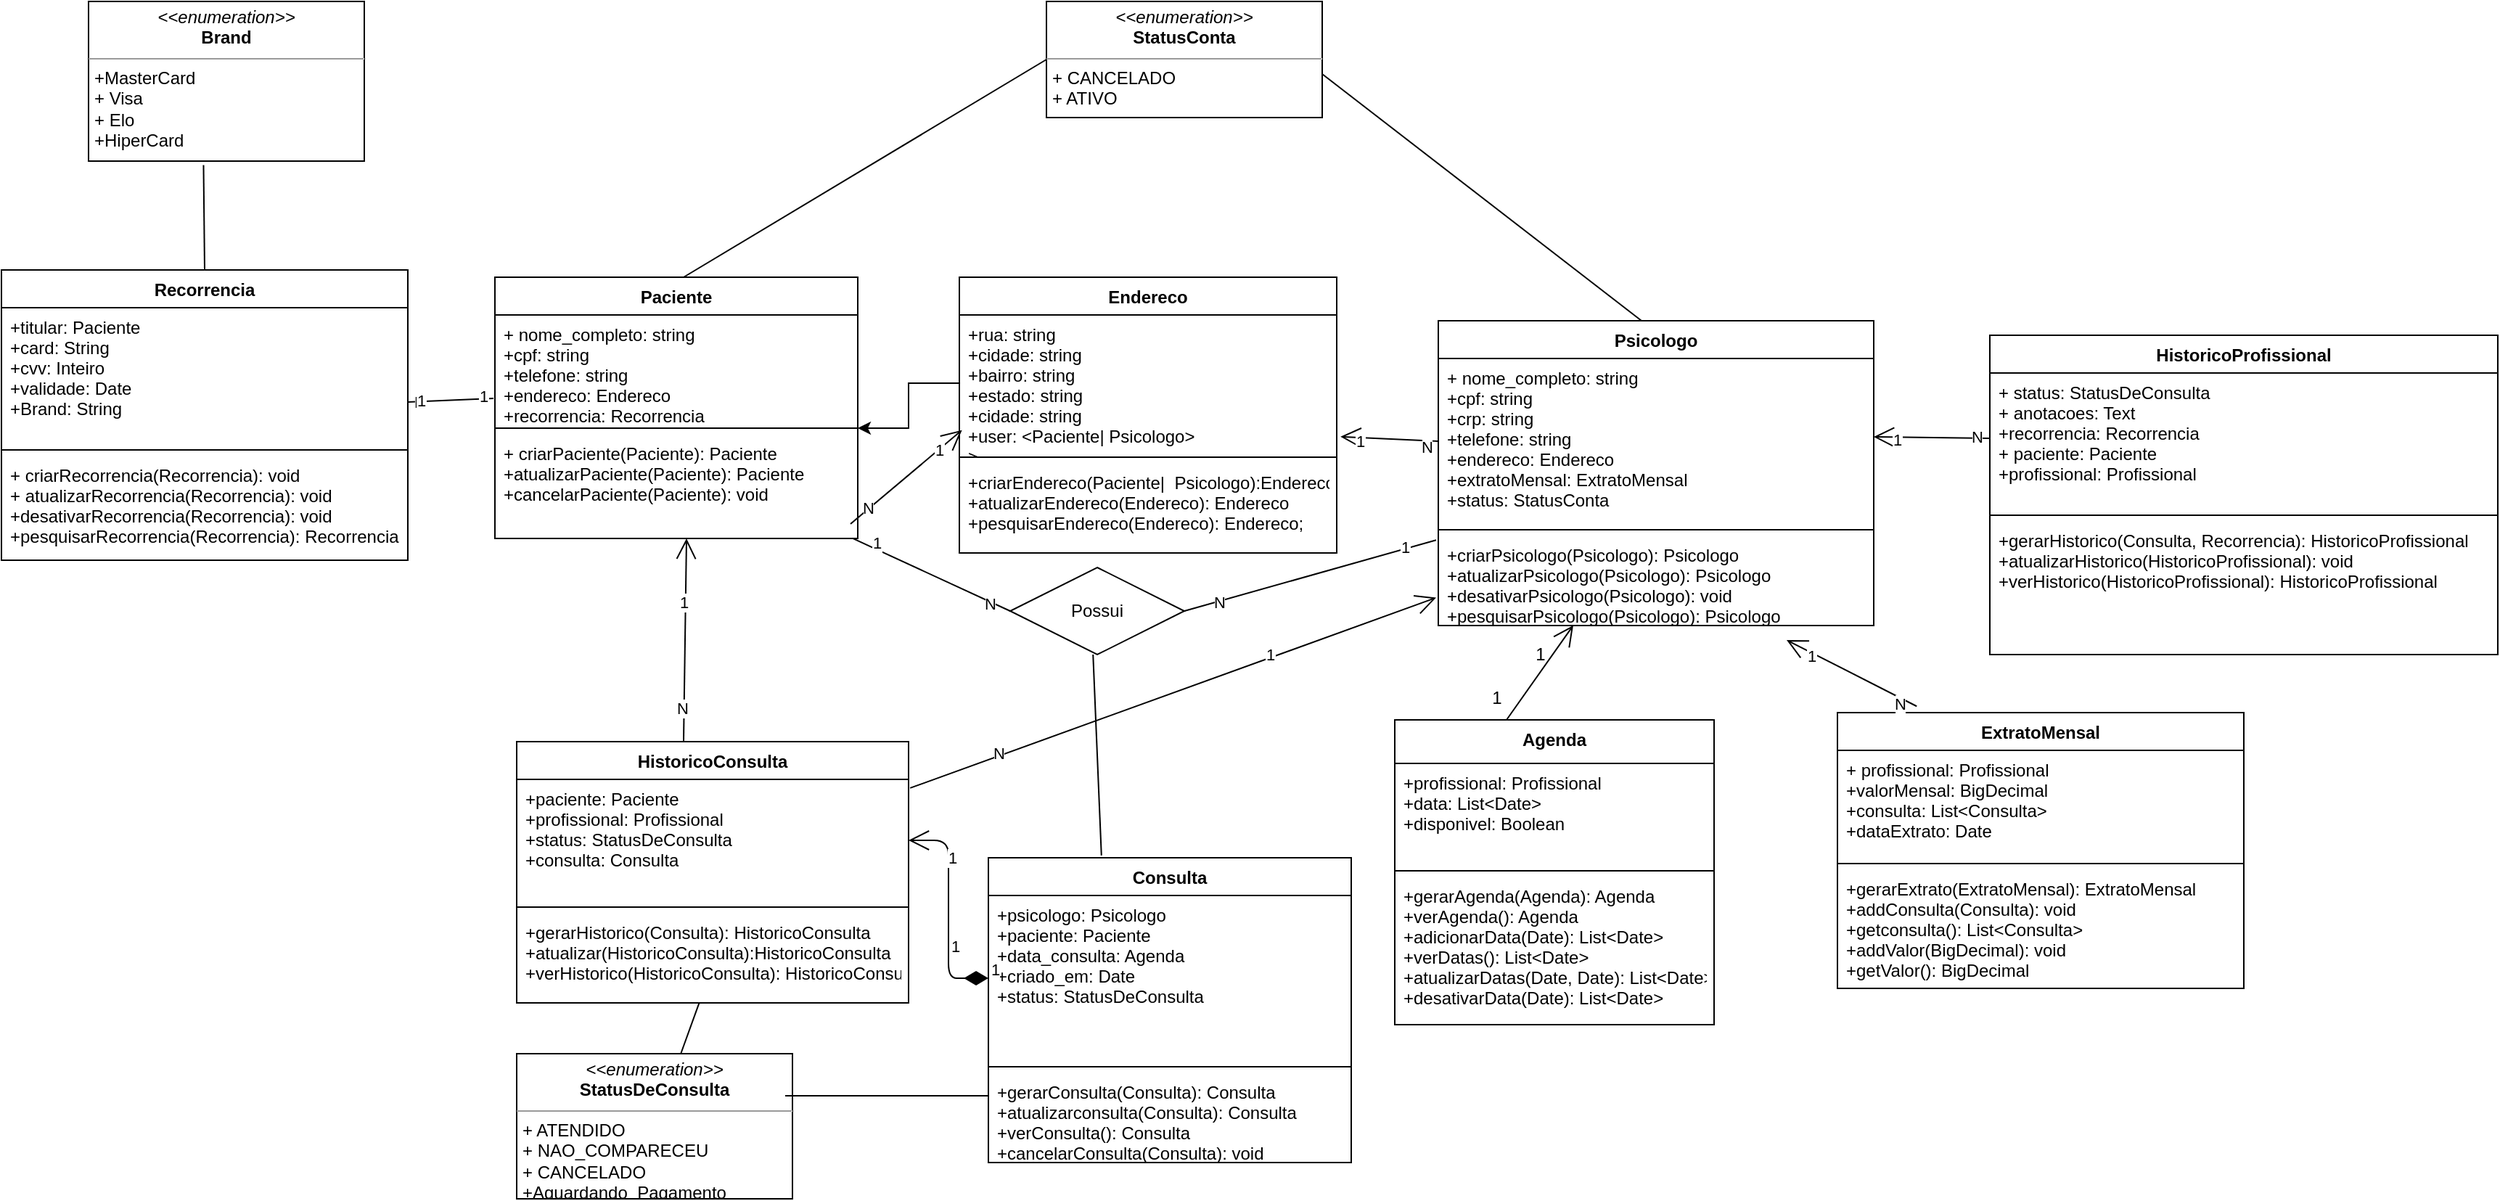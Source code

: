 <mxfile version="15.2.9" type="github">
  <diagram id="jDzh6b0EY1DDTG7NEnju" name="Page-1">
    <mxGraphModel dx="3290" dy="2338" grid="1" gridSize="10" guides="1" tooltips="1" connect="1" arrows="1" fold="1" page="1" pageScale="1" pageWidth="827" pageHeight="1169" math="0" shadow="0">
      <root>
        <mxCell id="0" />
        <mxCell id="1" parent="0" />
        <mxCell id="z8VnNkZn5Uiw-aOC0Rhq-9" value="Paciente" style="swimlane;fontStyle=1;align=center;verticalAlign=top;childLayout=stackLayout;horizontal=1;startSize=26;horizontalStack=0;resizeParent=1;resizeParentMax=0;resizeLast=0;collapsible=1;marginBottom=0;" parent="1" vertex="1">
          <mxGeometry x="160" width="250" height="180" as="geometry" />
        </mxCell>
        <mxCell id="z8VnNkZn5Uiw-aOC0Rhq-10" value="+ nome_completo: string&#xa;+cpf: string&#xa;+telefone: string&#xa;+endereco: Endereco&#xa;+recorrencia: Recorrencia" style="text;strokeColor=none;fillColor=none;align=left;verticalAlign=top;spacingLeft=4;spacingRight=4;overflow=hidden;rotatable=0;points=[[0,0.5],[1,0.5]];portConstraint=eastwest;" parent="z8VnNkZn5Uiw-aOC0Rhq-9" vertex="1">
          <mxGeometry y="26" width="250" height="74" as="geometry" />
        </mxCell>
        <mxCell id="z8VnNkZn5Uiw-aOC0Rhq-11" value="" style="line;strokeWidth=1;fillColor=none;align=left;verticalAlign=middle;spacingTop=-1;spacingLeft=3;spacingRight=3;rotatable=0;labelPosition=right;points=[];portConstraint=eastwest;" parent="z8VnNkZn5Uiw-aOC0Rhq-9" vertex="1">
          <mxGeometry y="100" width="250" height="8" as="geometry" />
        </mxCell>
        <mxCell id="z8VnNkZn5Uiw-aOC0Rhq-12" value="+ criarPaciente(Paciente): Paciente&#xa;+atualizarPaciente(Paciente): Paciente&#xa;+cancelarPaciente(Paciente): void" style="text;strokeColor=none;fillColor=none;align=left;verticalAlign=top;spacingLeft=4;spacingRight=4;overflow=hidden;rotatable=0;points=[[0,0.5],[1,0.5]];portConstraint=eastwest;" parent="z8VnNkZn5Uiw-aOC0Rhq-9" vertex="1">
          <mxGeometry y="108" width="250" height="72" as="geometry" />
        </mxCell>
        <mxCell id="z8VnNkZn5Uiw-aOC0Rhq-15" value="Psicologo" style="swimlane;fontStyle=1;align=center;verticalAlign=top;childLayout=stackLayout;horizontal=1;startSize=26;horizontalStack=0;resizeParent=1;resizeParentMax=0;resizeLast=0;collapsible=1;marginBottom=0;" parent="1" vertex="1">
          <mxGeometry x="810" y="30" width="300" height="210" as="geometry" />
        </mxCell>
        <mxCell id="z8VnNkZn5Uiw-aOC0Rhq-16" value="+ nome_completo: string&#xa;+cpf: string&#xa;+crp: string&#xa;+telefone: string&#xa;+endereco: Endereco&#xa;+extratoMensal: ExtratoMensal&#xa;+status: StatusConta" style="text;strokeColor=none;fillColor=none;align=left;verticalAlign=top;spacingLeft=4;spacingRight=4;overflow=hidden;rotatable=0;points=[[0,0.5],[1,0.5]];portConstraint=eastwest;" parent="z8VnNkZn5Uiw-aOC0Rhq-15" vertex="1">
          <mxGeometry y="26" width="300" height="114" as="geometry" />
        </mxCell>
        <mxCell id="z8VnNkZn5Uiw-aOC0Rhq-17" value="" style="line;strokeWidth=1;fillColor=none;align=left;verticalAlign=middle;spacingTop=-1;spacingLeft=3;spacingRight=3;rotatable=0;labelPosition=right;points=[];portConstraint=eastwest;" parent="z8VnNkZn5Uiw-aOC0Rhq-15" vertex="1">
          <mxGeometry y="140" width="300" height="8" as="geometry" />
        </mxCell>
        <mxCell id="z8VnNkZn5Uiw-aOC0Rhq-18" value="+criarPsicologo(Psicologo): Psicologo&#xa;+atualizarPsicologo(Psicologo): Psicologo&#xa;+desativarPsicologo(Psicologo): void&#xa;+pesquisarPsicologo(Psicologo): Psicologo" style="text;strokeColor=none;fillColor=none;align=left;verticalAlign=top;spacingLeft=4;spacingRight=4;overflow=hidden;rotatable=0;points=[[0,0.5],[1,0.5]];portConstraint=eastwest;" parent="z8VnNkZn5Uiw-aOC0Rhq-15" vertex="1">
          <mxGeometry y="148" width="300" height="62" as="geometry" />
        </mxCell>
        <mxCell id="z8VnNkZn5Uiw-aOC0Rhq-24" value="Consulta" style="swimlane;fontStyle=1;align=center;verticalAlign=top;childLayout=stackLayout;horizontal=1;startSize=26;horizontalStack=0;resizeParent=1;resizeParentMax=0;resizeLast=0;collapsible=1;marginBottom=0;" parent="1" vertex="1">
          <mxGeometry x="500" y="400" width="250" height="210" as="geometry" />
        </mxCell>
        <mxCell id="z8VnNkZn5Uiw-aOC0Rhq-25" value="+psicologo: Psicologo&#xa;+paciente: Paciente&#xa;+data_consulta: Agenda&#xa;+criado_em: Date&#xa;+status: StatusDeConsulta" style="text;strokeColor=none;fillColor=none;align=left;verticalAlign=top;spacingLeft=4;spacingRight=4;overflow=hidden;rotatable=0;points=[[0,0.5],[1,0.5]];portConstraint=eastwest;" parent="z8VnNkZn5Uiw-aOC0Rhq-24" vertex="1">
          <mxGeometry y="26" width="250" height="114" as="geometry" />
        </mxCell>
        <mxCell id="z8VnNkZn5Uiw-aOC0Rhq-26" value="" style="line;strokeWidth=1;fillColor=none;align=left;verticalAlign=middle;spacingTop=-1;spacingLeft=3;spacingRight=3;rotatable=0;labelPosition=right;points=[];portConstraint=eastwest;" parent="z8VnNkZn5Uiw-aOC0Rhq-24" vertex="1">
          <mxGeometry y="140" width="250" height="8" as="geometry" />
        </mxCell>
        <mxCell id="z8VnNkZn5Uiw-aOC0Rhq-27" value="+gerarConsulta(Consulta): Consulta&#xa;+atualizarconsulta(Consulta): Consulta&#xa;+verConsulta(): Consulta&#xa;+cancelarConsulta(Consulta): void" style="text;strokeColor=none;fillColor=none;align=left;verticalAlign=top;spacingLeft=4;spacingRight=4;overflow=hidden;rotatable=0;points=[[0,0.5],[1,0.5]];portConstraint=eastwest;" parent="z8VnNkZn5Uiw-aOC0Rhq-24" vertex="1">
          <mxGeometry y="148" width="250" height="62" as="geometry" />
        </mxCell>
        <mxCell id="z8VnNkZn5Uiw-aOC0Rhq-29" value="Endereco" style="swimlane;fontStyle=1;align=center;verticalAlign=top;childLayout=stackLayout;horizontal=1;startSize=26;horizontalStack=0;resizeParent=1;resizeParentMax=0;resizeLast=0;collapsible=1;marginBottom=0;" parent="1" vertex="1">
          <mxGeometry x="480" width="260" height="190" as="geometry" />
        </mxCell>
        <mxCell id="z8VnNkZn5Uiw-aOC0Rhq-30" value="+rua: string&#xa;+cidade: string&#xa;+bairro: string&#xa;+estado: string&#xa;+cidade: string&#xa;+user: &lt;Paciente| Psicologo&gt;&#xa;&gt;" style="text;strokeColor=none;fillColor=none;align=left;verticalAlign=top;spacingLeft=4;spacingRight=4;overflow=hidden;rotatable=0;points=[[0,0.5],[1,0.5]];portConstraint=eastwest;" parent="z8VnNkZn5Uiw-aOC0Rhq-29" vertex="1">
          <mxGeometry y="26" width="260" height="94" as="geometry" />
        </mxCell>
        <mxCell id="z8VnNkZn5Uiw-aOC0Rhq-31" value="" style="line;strokeWidth=1;fillColor=none;align=left;verticalAlign=middle;spacingTop=-1;spacingLeft=3;spacingRight=3;rotatable=0;labelPosition=right;points=[];portConstraint=eastwest;" parent="z8VnNkZn5Uiw-aOC0Rhq-29" vertex="1">
          <mxGeometry y="120" width="260" height="8" as="geometry" />
        </mxCell>
        <mxCell id="z8VnNkZn5Uiw-aOC0Rhq-32" value="+criarEndereco(Paciente|  Psicologo):Endereco&#xa;+atualizarEndereco(Endereco): Endereco&#xa;+pesquisarEndereco(Endereco): Endereco;" style="text;strokeColor=none;fillColor=none;align=left;verticalAlign=top;spacingLeft=4;spacingRight=4;overflow=hidden;rotatable=0;points=[[0,0.5],[1,0.5]];portConstraint=eastwest;" parent="z8VnNkZn5Uiw-aOC0Rhq-29" vertex="1">
          <mxGeometry y="128" width="260" height="62" as="geometry" />
        </mxCell>
        <mxCell id="z8VnNkZn5Uiw-aOC0Rhq-37" value="HistoricoProfissional" style="swimlane;fontStyle=1;align=center;verticalAlign=top;childLayout=stackLayout;horizontal=1;startSize=26;horizontalStack=0;resizeParent=1;resizeParentMax=0;resizeLast=0;collapsible=1;marginBottom=0;" parent="1" vertex="1">
          <mxGeometry x="1190" y="40" width="350" height="220" as="geometry" />
        </mxCell>
        <mxCell id="z8VnNkZn5Uiw-aOC0Rhq-38" value="+ status: StatusDeConsulta&#xa;+ anotacoes: Text&#xa;+recorrencia: Recorrencia&#xa;+ paciente: Paciente&#xa;+profissional: Profissional" style="text;strokeColor=none;fillColor=none;align=left;verticalAlign=top;spacingLeft=4;spacingRight=4;overflow=hidden;rotatable=0;points=[[0,0.5],[1,0.5]];portConstraint=eastwest;" parent="z8VnNkZn5Uiw-aOC0Rhq-37" vertex="1">
          <mxGeometry y="26" width="350" height="94" as="geometry" />
        </mxCell>
        <mxCell id="z8VnNkZn5Uiw-aOC0Rhq-39" value="" style="line;strokeWidth=1;fillColor=none;align=left;verticalAlign=middle;spacingTop=-1;spacingLeft=3;spacingRight=3;rotatable=0;labelPosition=right;points=[];portConstraint=eastwest;" parent="z8VnNkZn5Uiw-aOC0Rhq-37" vertex="1">
          <mxGeometry y="120" width="350" height="8" as="geometry" />
        </mxCell>
        <mxCell id="z8VnNkZn5Uiw-aOC0Rhq-40" value="+gerarHistorico(Consulta, Recorrencia): HistoricoProfissional&#xa;+atualizarHistorico(HistoricoProfissional): void&#xa;+verHistorico(HistoricoProfissional): HistoricoProfissional" style="text;strokeColor=none;fillColor=none;align=left;verticalAlign=top;spacingLeft=4;spacingRight=4;overflow=hidden;rotatable=0;points=[[0,0.5],[1,0.5]];portConstraint=eastwest;" parent="z8VnNkZn5Uiw-aOC0Rhq-37" vertex="1">
          <mxGeometry y="128" width="350" height="92" as="geometry" />
        </mxCell>
        <mxCell id="z8VnNkZn5Uiw-aOC0Rhq-47" value="&lt;p style=&quot;margin: 0px ; margin-top: 4px ; text-align: center&quot;&gt;&lt;i&gt;&amp;lt;&amp;lt;enumeration&amp;gt;&amp;gt;&lt;/i&gt;&lt;br&gt;&lt;b&gt;StatusDeConsulta&lt;/b&gt;&lt;/p&gt;&lt;hr size=&quot;1&quot;&gt;&lt;p style=&quot;margin: 0px ; margin-left: 4px&quot;&gt;+ ATENDIDO&lt;br&gt;+ NAO_COMPARECEU&lt;/p&gt;&lt;p style=&quot;margin: 0px ; margin-left: 4px&quot;&gt;+ CANCELADO&lt;/p&gt;&lt;p style=&quot;margin: 0px ; margin-left: 4px&quot;&gt;+Aguardando_Pagamento&lt;/p&gt;&lt;p style=&quot;margin: 0px ; margin-left: 4px&quot;&gt;&lt;br&gt;&lt;/p&gt;" style="verticalAlign=top;align=left;overflow=fill;fontSize=12;fontFamily=Helvetica;html=1;" parent="1" vertex="1">
          <mxGeometry x="175" y="535" width="190" height="100" as="geometry" />
        </mxCell>
        <mxCell id="z8VnNkZn5Uiw-aOC0Rhq-53" value="HistoricoConsulta" style="swimlane;fontStyle=1;align=center;verticalAlign=top;childLayout=stackLayout;horizontal=1;startSize=26;horizontalStack=0;resizeParent=1;resizeParentMax=0;resizeLast=0;collapsible=1;marginBottom=0;" parent="1" vertex="1">
          <mxGeometry x="175" y="320" width="270" height="180" as="geometry" />
        </mxCell>
        <mxCell id="yuzwXdIelXYp0I0YYP7B-41" value="" style="endArrow=open;endFill=1;endSize=12;html=1;entryX=0.528;entryY=1;entryDx=0;entryDy=0;entryPerimeter=0;" parent="z8VnNkZn5Uiw-aOC0Rhq-53" target="z8VnNkZn5Uiw-aOC0Rhq-12" edge="1">
          <mxGeometry width="160" relative="1" as="geometry">
            <mxPoint x="115" as="sourcePoint" />
            <mxPoint x="117" y="-50" as="targetPoint" />
          </mxGeometry>
        </mxCell>
        <mxCell id="yuzwXdIelXYp0I0YYP7B-42" value="1" style="edgeLabel;html=1;align=center;verticalAlign=middle;resizable=0;points=[];" parent="yuzwXdIelXYp0I0YYP7B-41" vertex="1" connectable="0">
          <mxGeometry x="0.369" y="2" relative="1" as="geometry">
            <mxPoint as="offset" />
          </mxGeometry>
        </mxCell>
        <mxCell id="yuzwXdIelXYp0I0YYP7B-43" value="N" style="edgeLabel;html=1;align=center;verticalAlign=middle;resizable=0;points=[];" parent="yuzwXdIelXYp0I0YYP7B-41" vertex="1" connectable="0">
          <mxGeometry x="-0.662" y="2" relative="1" as="geometry">
            <mxPoint as="offset" />
          </mxGeometry>
        </mxCell>
        <mxCell id="z8VnNkZn5Uiw-aOC0Rhq-54" value="+paciente: Paciente&#xa;+profissional: Profissional&#xa;+status: StatusDeConsulta&#xa;+consulta: Consulta" style="text;strokeColor=none;fillColor=none;align=left;verticalAlign=top;spacingLeft=4;spacingRight=4;overflow=hidden;rotatable=0;points=[[0,0.5],[1,0.5]];portConstraint=eastwest;" parent="z8VnNkZn5Uiw-aOC0Rhq-53" vertex="1">
          <mxGeometry y="26" width="270" height="84" as="geometry" />
        </mxCell>
        <mxCell id="z8VnNkZn5Uiw-aOC0Rhq-55" value="" style="line;strokeWidth=1;fillColor=none;align=left;verticalAlign=middle;spacingTop=-1;spacingLeft=3;spacingRight=3;rotatable=0;labelPosition=right;points=[];portConstraint=eastwest;" parent="z8VnNkZn5Uiw-aOC0Rhq-53" vertex="1">
          <mxGeometry y="110" width="270" height="8" as="geometry" />
        </mxCell>
        <mxCell id="z8VnNkZn5Uiw-aOC0Rhq-56" value="+gerarHistorico(Consulta): HistoricoConsulta&#xa;+atualizar(HistoricoConsulta):HistoricoConsulta&#xa;+verHistorico(HistoricoConsulta): HistoricoConsulta" style="text;strokeColor=none;fillColor=none;align=left;verticalAlign=top;spacingLeft=4;spacingRight=4;overflow=hidden;rotatable=0;points=[[0,0.5],[1,0.5]];portConstraint=eastwest;" parent="z8VnNkZn5Uiw-aOC0Rhq-53" vertex="1">
          <mxGeometry y="118" width="270" height="62" as="geometry" />
        </mxCell>
        <mxCell id="z8VnNkZn5Uiw-aOC0Rhq-59" value="ExtratoMensal" style="swimlane;fontStyle=1;align=center;verticalAlign=top;childLayout=stackLayout;horizontal=1;startSize=26;horizontalStack=0;resizeParent=1;resizeParentMax=0;resizeLast=0;collapsible=1;marginBottom=0;" parent="1" vertex="1">
          <mxGeometry x="1085" y="300" width="280" height="190" as="geometry" />
        </mxCell>
        <mxCell id="z8VnNkZn5Uiw-aOC0Rhq-60" value="+ profissional: Profissional&#xa;+valorMensal: BigDecimal&#xa;+consulta: List&lt;Consulta&gt;&#xa;+dataExtrato: Date&#xa;" style="text;strokeColor=none;fillColor=none;align=left;verticalAlign=top;spacingLeft=4;spacingRight=4;overflow=hidden;rotatable=0;points=[[0,0.5],[1,0.5]];portConstraint=eastwest;" parent="z8VnNkZn5Uiw-aOC0Rhq-59" vertex="1">
          <mxGeometry y="26" width="280" height="74" as="geometry" />
        </mxCell>
        <mxCell id="z8VnNkZn5Uiw-aOC0Rhq-61" value="" style="line;strokeWidth=1;fillColor=none;align=left;verticalAlign=middle;spacingTop=-1;spacingLeft=3;spacingRight=3;rotatable=0;labelPosition=right;points=[];portConstraint=eastwest;" parent="z8VnNkZn5Uiw-aOC0Rhq-59" vertex="1">
          <mxGeometry y="100" width="280" height="8" as="geometry" />
        </mxCell>
        <mxCell id="z8VnNkZn5Uiw-aOC0Rhq-62" value="+gerarExtrato(ExtratoMensal): ExtratoMensal&#xa;+addConsulta(Consulta): void&#xa;+getconsulta(): List&lt;Consulta&gt;&#xa;+addValor(BigDecimal): void&#xa;+getValor(): BigDecimal" style="text;strokeColor=none;fillColor=none;align=left;verticalAlign=top;spacingLeft=4;spacingRight=4;overflow=hidden;rotatable=0;points=[[0,0.5],[1,0.5]];portConstraint=eastwest;" parent="z8VnNkZn5Uiw-aOC0Rhq-59" vertex="1">
          <mxGeometry y="108" width="280" height="82" as="geometry" />
        </mxCell>
        <mxCell id="z8VnNkZn5Uiw-aOC0Rhq-63" value="Agenda" style="swimlane;fontStyle=1;align=center;verticalAlign=top;childLayout=stackLayout;horizontal=1;startSize=30;horizontalStack=0;resizeParent=1;resizeParentMax=0;resizeLast=0;collapsible=1;marginBottom=0;" parent="1" vertex="1">
          <mxGeometry x="780" y="305" width="220" height="210" as="geometry" />
        </mxCell>
        <mxCell id="yuzwXdIelXYp0I0YYP7B-70" value="" style="endArrow=open;endFill=1;endSize=12;html=1;entryX=0.31;entryY=0.998;entryDx=0;entryDy=0;entryPerimeter=0;" parent="z8VnNkZn5Uiw-aOC0Rhq-63" target="z8VnNkZn5Uiw-aOC0Rhq-18" edge="1">
          <mxGeometry width="160" relative="1" as="geometry">
            <mxPoint x="77" as="sourcePoint" />
            <mxPoint x="77" y="-45" as="targetPoint" />
          </mxGeometry>
        </mxCell>
        <mxCell id="z8VnNkZn5Uiw-aOC0Rhq-64" value="+profissional: Profissional&#xa;+data: List&lt;Date&gt;&#xa;+disponivel: Boolean" style="text;strokeColor=none;fillColor=none;align=left;verticalAlign=top;spacingLeft=4;spacingRight=4;overflow=hidden;rotatable=0;points=[[0,0.5],[1,0.5]];portConstraint=eastwest;" parent="z8VnNkZn5Uiw-aOC0Rhq-63" vertex="1">
          <mxGeometry y="30" width="220" height="70" as="geometry" />
        </mxCell>
        <mxCell id="z8VnNkZn5Uiw-aOC0Rhq-65" value="" style="line;strokeWidth=1;fillColor=none;align=left;verticalAlign=middle;spacingTop=-1;spacingLeft=3;spacingRight=3;rotatable=0;labelPosition=right;points=[];portConstraint=eastwest;" parent="z8VnNkZn5Uiw-aOC0Rhq-63" vertex="1">
          <mxGeometry y="100" width="220" height="8" as="geometry" />
        </mxCell>
        <mxCell id="z8VnNkZn5Uiw-aOC0Rhq-66" value="+gerarAgenda(Agenda): Agenda&#xa;+verAgenda(): Agenda&#xa;+adicionarData(Date): List&lt;Date&gt;&#xa;+verDatas(): List&lt;Date&gt;&#xa;+atualizarDatas(Date, Date): List&lt;Date&gt;&#xa;+desativarData(Date): List&lt;Date&gt;" style="text;strokeColor=none;fillColor=none;align=left;verticalAlign=top;spacingLeft=4;spacingRight=4;overflow=hidden;rotatable=0;points=[[0,0.5],[1,0.5]];portConstraint=eastwest;" parent="z8VnNkZn5Uiw-aOC0Rhq-63" vertex="1">
          <mxGeometry y="108" width="220" height="102" as="geometry" />
        </mxCell>
        <mxCell id="z8VnNkZn5Uiw-aOC0Rhq-67" value="Recorrencia" style="swimlane;fontStyle=1;align=center;verticalAlign=top;childLayout=stackLayout;horizontal=1;startSize=26;horizontalStack=0;resizeParent=1;resizeParentMax=0;resizeLast=0;collapsible=1;marginBottom=0;" parent="1" vertex="1">
          <mxGeometry x="-180" y="-5" width="280" height="200" as="geometry" />
        </mxCell>
        <mxCell id="z8VnNkZn5Uiw-aOC0Rhq-68" value="+titular: Paciente&#xa;+card: String&#xa;+cvv: Inteiro&#xa;+validade: Date&#xa;+Brand: String" style="text;strokeColor=none;fillColor=none;align=left;verticalAlign=top;spacingLeft=4;spacingRight=4;overflow=hidden;rotatable=0;points=[[0,0.5],[1,0.5]];portConstraint=eastwest;" parent="z8VnNkZn5Uiw-aOC0Rhq-67" vertex="1">
          <mxGeometry y="26" width="280" height="94" as="geometry" />
        </mxCell>
        <mxCell id="z8VnNkZn5Uiw-aOC0Rhq-69" value="" style="line;strokeWidth=1;fillColor=none;align=left;verticalAlign=middle;spacingTop=-1;spacingLeft=3;spacingRight=3;rotatable=0;labelPosition=right;points=[];portConstraint=eastwest;" parent="z8VnNkZn5Uiw-aOC0Rhq-67" vertex="1">
          <mxGeometry y="120" width="280" height="8" as="geometry" />
        </mxCell>
        <mxCell id="z8VnNkZn5Uiw-aOC0Rhq-70" value="+ criarRecorrencia(Recorrencia): void&#xa;+ atualizarRecorrencia(Recorrencia): void&#xa;+desativarRecorrencia(Recorrencia): void&#xa;+pesquisarRecorrencia(Recorrencia): Recorrencia" style="text;strokeColor=none;fillColor=none;align=left;verticalAlign=top;spacingLeft=4;spacingRight=4;overflow=hidden;rotatable=0;points=[[0,0.5],[1,0.5]];portConstraint=eastwest;" parent="z8VnNkZn5Uiw-aOC0Rhq-67" vertex="1">
          <mxGeometry y="128" width="280" height="72" as="geometry" />
        </mxCell>
        <mxCell id="yuzwXdIelXYp0I0YYP7B-1" value="" style="endArrow=open;endFill=1;endSize=12;html=1;entryX=0.007;entryY=0.844;entryDx=0;entryDy=0;entryPerimeter=0;" parent="1" target="z8VnNkZn5Uiw-aOC0Rhq-30" edge="1">
          <mxGeometry width="160" relative="1" as="geometry">
            <mxPoint x="405" y="170" as="sourcePoint" />
            <mxPoint x="480" y="170" as="targetPoint" />
          </mxGeometry>
        </mxCell>
        <mxCell id="yuzwXdIelXYp0I0YYP7B-4" value="N" style="edgeLabel;html=1;align=center;verticalAlign=middle;resizable=0;points=[];" parent="yuzwXdIelXYp0I0YYP7B-1" vertex="1" connectable="0">
          <mxGeometry x="-0.685" y="1" relative="1" as="geometry">
            <mxPoint as="offset" />
          </mxGeometry>
        </mxCell>
        <mxCell id="yuzwXdIelXYp0I0YYP7B-5" value="1" style="edgeLabel;html=1;align=center;verticalAlign=middle;resizable=0;points=[];" parent="yuzwXdIelXYp0I0YYP7B-1" vertex="1" connectable="0">
          <mxGeometry x="0.579" relative="1" as="geometry">
            <mxPoint as="offset" />
          </mxGeometry>
        </mxCell>
        <mxCell id="yuzwXdIelXYp0I0YYP7B-8" value="" style="endArrow=open;endFill=1;endSize=12;html=1;exitX=0;exitY=0.5;exitDx=0;exitDy=0;entryX=1.01;entryY=0.892;entryDx=0;entryDy=0;entryPerimeter=0;" parent="1" source="z8VnNkZn5Uiw-aOC0Rhq-16" edge="1" target="z8VnNkZn5Uiw-aOC0Rhq-30">
          <mxGeometry width="160" relative="1" as="geometry">
            <mxPoint x="740" y="110.0" as="sourcePoint" />
            <mxPoint x="700" y="110" as="targetPoint" />
          </mxGeometry>
        </mxCell>
        <mxCell id="yuzwXdIelXYp0I0YYP7B-9" value="1" style="edgeLabel;html=1;align=center;verticalAlign=middle;resizable=0;points=[];" parent="yuzwXdIelXYp0I0YYP7B-8" vertex="1" connectable="0">
          <mxGeometry x="0.587" y="2" relative="1" as="geometry">
            <mxPoint x="-1" as="offset" />
          </mxGeometry>
        </mxCell>
        <mxCell id="yuzwXdIelXYp0I0YYP7B-10" value="N" style="edgeLabel;html=1;align=center;verticalAlign=middle;resizable=0;points=[];" parent="yuzwXdIelXYp0I0YYP7B-8" vertex="1" connectable="0">
          <mxGeometry x="-0.767" y="4" relative="1" as="geometry">
            <mxPoint as="offset" />
          </mxGeometry>
        </mxCell>
        <mxCell id="yuzwXdIelXYp0I0YYP7B-11" value="" style="line;strokeWidth=1;fillColor=none;align=left;verticalAlign=middle;spacingTop=-1;spacingLeft=3;spacingRight=3;rotatable=0;labelPosition=right;points=[];portConstraint=eastwest;" parent="1" vertex="1">
          <mxGeometry x="360" y="560" width="140" height="8" as="geometry" />
        </mxCell>
        <mxCell id="yuzwXdIelXYp0I0YYP7B-15" value="Possui" style="shape=rhombus;perimeter=rhombusPerimeter;whiteSpace=wrap;html=1;align=center;" parent="1" vertex="1">
          <mxGeometry x="515" y="200" width="120" height="60" as="geometry" />
        </mxCell>
        <mxCell id="yuzwXdIelXYp0I0YYP7B-17" value="" style="endArrow=none;html=1;rounded=0;entryX=0;entryY=0.5;entryDx=0;entryDy=0;exitX=0.985;exitY=0.998;exitDx=0;exitDy=0;exitPerimeter=0;" parent="1" source="z8VnNkZn5Uiw-aOC0Rhq-12" target="yuzwXdIelXYp0I0YYP7B-15" edge="1">
          <mxGeometry relative="1" as="geometry">
            <mxPoint x="410" y="220" as="sourcePoint" />
            <mxPoint x="570" y="220" as="targetPoint" />
          </mxGeometry>
        </mxCell>
        <mxCell id="yuzwXdIelXYp0I0YYP7B-24" value="1" style="edgeLabel;html=1;align=center;verticalAlign=middle;resizable=0;points=[];" parent="yuzwXdIelXYp0I0YYP7B-17" vertex="1" connectable="0">
          <mxGeometry x="-0.727" y="4" relative="1" as="geometry">
            <mxPoint as="offset" />
          </mxGeometry>
        </mxCell>
        <mxCell id="yuzwXdIelXYp0I0YYP7B-25" value="N" style="edgeLabel;html=1;align=center;verticalAlign=middle;resizable=0;points=[];" parent="yuzwXdIelXYp0I0YYP7B-17" vertex="1" connectable="0">
          <mxGeometry x="0.746" y="-1" relative="1" as="geometry">
            <mxPoint as="offset" />
          </mxGeometry>
        </mxCell>
        <mxCell id="yuzwXdIelXYp0I0YYP7B-19" value="" style="endArrow=none;html=1;rounded=0;entryX=1;entryY=0.5;entryDx=0;entryDy=0;exitX=-0.005;exitY=0.05;exitDx=0;exitDy=0;exitPerimeter=0;" parent="1" source="z8VnNkZn5Uiw-aOC0Rhq-18" target="yuzwXdIelXYp0I0YYP7B-15" edge="1">
          <mxGeometry relative="1" as="geometry">
            <mxPoint x="740" y="200" as="sourcePoint" />
            <mxPoint x="860" y="270" as="targetPoint" />
          </mxGeometry>
        </mxCell>
        <mxCell id="yuzwXdIelXYp0I0YYP7B-26" value="N" style="edgeLabel;html=1;align=center;verticalAlign=middle;resizable=0;points=[];" parent="yuzwXdIelXYp0I0YYP7B-19" vertex="1" connectable="0">
          <mxGeometry x="0.731" relative="1" as="geometry">
            <mxPoint as="offset" />
          </mxGeometry>
        </mxCell>
        <mxCell id="yuzwXdIelXYp0I0YYP7B-30" value="1" style="edgeLabel;html=1;align=center;verticalAlign=middle;resizable=0;points=[];" parent="yuzwXdIelXYp0I0YYP7B-19" vertex="1" connectable="0">
          <mxGeometry x="-0.753" y="-2" relative="1" as="geometry">
            <mxPoint as="offset" />
          </mxGeometry>
        </mxCell>
        <mxCell id="yuzwXdIelXYp0I0YYP7B-33" value="" style="endArrow=none;html=1;rounded=0;exitX=0.466;exitY=0.997;exitDx=0;exitDy=0;exitPerimeter=0;" parent="1" source="z8VnNkZn5Uiw-aOC0Rhq-56" target="z8VnNkZn5Uiw-aOC0Rhq-47" edge="1">
          <mxGeometry relative="1" as="geometry">
            <mxPoint x="510" y="550" as="sourcePoint" />
            <mxPoint x="670" y="550" as="targetPoint" />
          </mxGeometry>
        </mxCell>
        <mxCell id="yuzwXdIelXYp0I0YYP7B-37" value="1" style="endArrow=open;html=1;endSize=12;startArrow=diamondThin;startSize=14;startFill=1;edgeStyle=orthogonalEdgeStyle;align=left;verticalAlign=bottom;exitX=0;exitY=0.5;exitDx=0;exitDy=0;" parent="1" source="z8VnNkZn5Uiw-aOC0Rhq-25" target="z8VnNkZn5Uiw-aOC0Rhq-54" edge="1">
          <mxGeometry x="-1" y="3" relative="1" as="geometry">
            <mxPoint x="485" y="470" as="sourcePoint" />
            <mxPoint x="415" y="370" as="targetPoint" />
          </mxGeometry>
        </mxCell>
        <mxCell id="uP7tdVPdDJ9NjhxxCa6Z-13" value="1" style="edgeLabel;html=1;align=center;verticalAlign=middle;resizable=0;points=[];" vertex="1" connectable="0" parent="yuzwXdIelXYp0I0YYP7B-37">
          <mxGeometry x="0.487" y="-1" relative="1" as="geometry">
            <mxPoint x="1" y="1" as="offset" />
          </mxGeometry>
        </mxCell>
        <mxCell id="uP7tdVPdDJ9NjhxxCa6Z-14" value="1" style="edgeLabel;html=1;align=center;verticalAlign=middle;resizable=0;points=[];" vertex="1" connectable="0" parent="yuzwXdIelXYp0I0YYP7B-37">
          <mxGeometry x="-0.34" y="-3" relative="1" as="geometry">
            <mxPoint x="1" as="offset" />
          </mxGeometry>
        </mxCell>
        <mxCell id="yuzwXdIelXYp0I0YYP7B-51" value="" style="endArrow=none;html=1;rounded=0;exitX=0.575;exitY=1.026;exitDx=0;exitDy=0;exitPerimeter=0;" parent="1" edge="1">
          <mxGeometry relative="1" as="geometry">
            <mxPoint x="572.11" y="260.0" as="sourcePoint" />
            <mxPoint x="577.891" y="398.44" as="targetPoint" />
          </mxGeometry>
        </mxCell>
        <mxCell id="yuzwXdIelXYp0I0YYP7B-52" value="" style="endArrow=open;endFill=1;endSize=12;html=1;entryX=-0.005;entryY=0.69;entryDx=0;entryDy=0;entryPerimeter=0;exitX=1.004;exitY=0.071;exitDx=0;exitDy=0;exitPerimeter=0;" parent="1" edge="1" target="z8VnNkZn5Uiw-aOC0Rhq-18" source="z8VnNkZn5Uiw-aOC0Rhq-54">
          <mxGeometry width="160" relative="1" as="geometry">
            <mxPoint x="450" y="350" as="sourcePoint" />
            <mxPoint x="760" y="240" as="targetPoint" />
          </mxGeometry>
        </mxCell>
        <mxCell id="yuzwXdIelXYp0I0YYP7B-53" value="1" style="edgeLabel;html=1;align=center;verticalAlign=middle;resizable=0;points=[];" parent="yuzwXdIelXYp0I0YYP7B-52" vertex="1" connectable="0">
          <mxGeometry x="0.369" y="2" relative="1" as="geometry">
            <mxPoint as="offset" />
          </mxGeometry>
        </mxCell>
        <mxCell id="yuzwXdIelXYp0I0YYP7B-54" value="N" style="edgeLabel;html=1;align=center;verticalAlign=middle;resizable=0;points=[];" parent="yuzwXdIelXYp0I0YYP7B-52" vertex="1" connectable="0">
          <mxGeometry x="-0.662" y="2" relative="1" as="geometry">
            <mxPoint as="offset" />
          </mxGeometry>
        </mxCell>
        <mxCell id="yuzwXdIelXYp0I0YYP7B-61" value="" style="endArrow=open;endFill=1;endSize=12;html=1;" parent="1" source="z8VnNkZn5Uiw-aOC0Rhq-38" edge="1">
          <mxGeometry width="160" relative="1" as="geometry">
            <mxPoint x="1080" y="113" as="sourcePoint" />
            <mxPoint x="1110" y="110" as="targetPoint" />
          </mxGeometry>
        </mxCell>
        <mxCell id="yuzwXdIelXYp0I0YYP7B-62" value="1" style="edgeLabel;html=1;align=center;verticalAlign=middle;resizable=0;points=[];" parent="yuzwXdIelXYp0I0YYP7B-61" vertex="1" connectable="0">
          <mxGeometry x="0.587" y="2" relative="1" as="geometry">
            <mxPoint x="-1" as="offset" />
          </mxGeometry>
        </mxCell>
        <mxCell id="yuzwXdIelXYp0I0YYP7B-63" value="N" style="edgeLabel;html=1;align=center;verticalAlign=middle;resizable=0;points=[];" parent="yuzwXdIelXYp0I0YYP7B-61" vertex="1" connectable="0">
          <mxGeometry x="-0.767" y="4" relative="1" as="geometry">
            <mxPoint y="-5" as="offset" />
          </mxGeometry>
        </mxCell>
        <mxCell id="yuzwXdIelXYp0I0YYP7B-67" value="" style="endArrow=open;endFill=1;endSize=12;html=1;exitX=0.195;exitY=-0.023;exitDx=0;exitDy=0;exitPerimeter=0;" parent="1" source="z8VnNkZn5Uiw-aOC0Rhq-59" edge="1">
          <mxGeometry width="160" relative="1" as="geometry">
            <mxPoint x="1100" y="241.333" as="sourcePoint" />
            <mxPoint x="1050" y="250" as="targetPoint" />
          </mxGeometry>
        </mxCell>
        <mxCell id="yuzwXdIelXYp0I0YYP7B-68" value="1" style="edgeLabel;html=1;align=center;verticalAlign=middle;resizable=0;points=[];" parent="yuzwXdIelXYp0I0YYP7B-67" vertex="1" connectable="0">
          <mxGeometry x="0.587" y="2" relative="1" as="geometry">
            <mxPoint x="-1" as="offset" />
          </mxGeometry>
        </mxCell>
        <mxCell id="yuzwXdIelXYp0I0YYP7B-69" value="N" style="edgeLabel;html=1;align=center;verticalAlign=middle;resizable=0;points=[];" parent="yuzwXdIelXYp0I0YYP7B-67" vertex="1" connectable="0">
          <mxGeometry x="-0.767" y="4" relative="1" as="geometry">
            <mxPoint as="offset" />
          </mxGeometry>
        </mxCell>
        <mxCell id="yuzwXdIelXYp0I0YYP7B-71" value="1" style="text;html=1;align=center;verticalAlign=middle;resizable=0;points=[];autosize=1;strokeColor=none;fillColor=none;" parent="1" vertex="1">
          <mxGeometry x="870" y="250" width="20" height="20" as="geometry" />
        </mxCell>
        <mxCell id="yuzwXdIelXYp0I0YYP7B-72" value="1" style="text;html=1;align=center;verticalAlign=middle;resizable=0;points=[];autosize=1;strokeColor=none;fillColor=none;" parent="1" vertex="1">
          <mxGeometry x="840" y="280" width="20" height="20" as="geometry" />
        </mxCell>
        <mxCell id="yuzwXdIelXYp0I0YYP7B-73" value="" style="endArrow=none;html=1;rounded=0;exitX=-0.004;exitY=0.777;exitDx=0;exitDy=0;exitPerimeter=0;entryX=1;entryY=0.691;entryDx=0;entryDy=0;entryPerimeter=0;" parent="1" source="z8VnNkZn5Uiw-aOC0Rhq-10" target="z8VnNkZn5Uiw-aOC0Rhq-68" edge="1">
          <mxGeometry relative="1" as="geometry">
            <mxPoint x="203.75" y="50.0" as="sourcePoint" />
            <mxPoint x="130" y="98" as="targetPoint" />
          </mxGeometry>
        </mxCell>
        <mxCell id="yuzwXdIelXYp0I0YYP7B-74" value="N" style="edgeLabel;html=1;align=center;verticalAlign=middle;resizable=0;points=[];" parent="yuzwXdIelXYp0I0YYP7B-73" vertex="1" connectable="0">
          <mxGeometry x="0.731" relative="1" as="geometry">
            <mxPoint as="offset" />
          </mxGeometry>
        </mxCell>
        <mxCell id="yuzwXdIelXYp0I0YYP7B-75" value="1" style="edgeLabel;html=1;align=center;verticalAlign=middle;resizable=0;points=[];" parent="yuzwXdIelXYp0I0YYP7B-73" vertex="1" connectable="0">
          <mxGeometry x="-0.753" y="-2" relative="1" as="geometry">
            <mxPoint as="offset" />
          </mxGeometry>
        </mxCell>
        <mxCell id="yuzwXdIelXYp0I0YYP7B-76" value="1" style="edgeLabel;html=1;align=center;verticalAlign=middle;resizable=0;points=[];" parent="yuzwXdIelXYp0I0YYP7B-73" vertex="1" connectable="0">
          <mxGeometry x="0.696" y="-1" relative="1" as="geometry">
            <mxPoint as="offset" />
          </mxGeometry>
        </mxCell>
        <mxCell id="uP7tdVPdDJ9NjhxxCa6Z-1" value="" style="edgeStyle=orthogonalEdgeStyle;rounded=0;orthogonalLoop=1;jettySize=auto;html=1;" edge="1" parent="1" source="z8VnNkZn5Uiw-aOC0Rhq-30" target="z8VnNkZn5Uiw-aOC0Rhq-11">
          <mxGeometry relative="1" as="geometry" />
        </mxCell>
        <mxCell id="uP7tdVPdDJ9NjhxxCa6Z-7" value="&lt;p style=&quot;margin: 0px ; margin-top: 4px ; text-align: center&quot;&gt;&lt;i&gt;&amp;lt;&amp;lt;enumeration&amp;gt;&amp;gt;&lt;/i&gt;&lt;br&gt;&lt;b&gt;StatusConta&lt;/b&gt;&lt;/p&gt;&lt;hr size=&quot;1&quot;&gt;&lt;p style=&quot;margin: 0px ; margin-left: 4px&quot;&gt;+ CANCELADO&lt;br&gt;+ ATIVO&lt;/p&gt;&lt;p style=&quot;margin: 0px ; margin-left: 4px&quot;&gt;&lt;br&gt;&lt;/p&gt;" style="verticalAlign=top;align=left;overflow=fill;fontSize=12;fontFamily=Helvetica;html=1;" vertex="1" parent="1">
          <mxGeometry x="540" y="-190" width="190" height="80" as="geometry" />
        </mxCell>
        <mxCell id="uP7tdVPdDJ9NjhxxCa6Z-8" value="&lt;p style=&quot;margin: 0px ; margin-top: 4px ; text-align: center&quot;&gt;&lt;i&gt;&amp;lt;&amp;lt;enumeration&amp;gt;&amp;gt;&lt;/i&gt;&lt;br&gt;&lt;b&gt;Brand&lt;/b&gt;&lt;/p&gt;&lt;hr size=&quot;1&quot;&gt;&lt;p style=&quot;margin: 0px ; margin-left: 4px&quot;&gt;+MasterCard&lt;/p&gt;&lt;p style=&quot;margin: 0px ; margin-left: 4px&quot;&gt;+ Visa&lt;/p&gt;&lt;p style=&quot;margin: 0px ; margin-left: 4px&quot;&gt;&lt;span&gt;+ Elo&lt;/span&gt;&lt;/p&gt;&lt;p style=&quot;margin: 0px ; margin-left: 4px&quot;&gt;&lt;span&gt;+HiperCard&lt;/span&gt;&lt;/p&gt;&lt;p style=&quot;margin: 0px ; margin-left: 4px&quot;&gt;&lt;br&gt;&lt;/p&gt;" style="verticalAlign=top;align=left;overflow=fill;fontSize=12;fontFamily=Helvetica;html=1;" vertex="1" parent="1">
          <mxGeometry x="-120" y="-190" width="190" height="110" as="geometry" />
        </mxCell>
        <mxCell id="uP7tdVPdDJ9NjhxxCa6Z-10" value="" style="endArrow=none;html=1;entryX=0.417;entryY=1.025;entryDx=0;entryDy=0;entryPerimeter=0;exitX=0.5;exitY=0;exitDx=0;exitDy=0;" edge="1" parent="1" source="z8VnNkZn5Uiw-aOC0Rhq-67" target="uP7tdVPdDJ9NjhxxCa6Z-8">
          <mxGeometry width="50" height="50" relative="1" as="geometry">
            <mxPoint x="-140" y="10" as="sourcePoint" />
            <mxPoint x="-90" y="-40" as="targetPoint" />
          </mxGeometry>
        </mxCell>
        <mxCell id="uP7tdVPdDJ9NjhxxCa6Z-11" value="" style="endArrow=none;html=1;entryX=0;entryY=0.5;entryDx=0;entryDy=0;" edge="1" parent="1" target="uP7tdVPdDJ9NjhxxCa6Z-7">
          <mxGeometry width="50" height="50" relative="1" as="geometry">
            <mxPoint x="290" as="sourcePoint" />
            <mxPoint x="340" y="-50" as="targetPoint" />
          </mxGeometry>
        </mxCell>
        <mxCell id="uP7tdVPdDJ9NjhxxCa6Z-12" value="" style="endArrow=none;html=1;" edge="1" parent="1">
          <mxGeometry width="50" height="50" relative="1" as="geometry">
            <mxPoint x="730" y="-140" as="sourcePoint" />
            <mxPoint x="950" y="30" as="targetPoint" />
          </mxGeometry>
        </mxCell>
      </root>
    </mxGraphModel>
  </diagram>
</mxfile>
